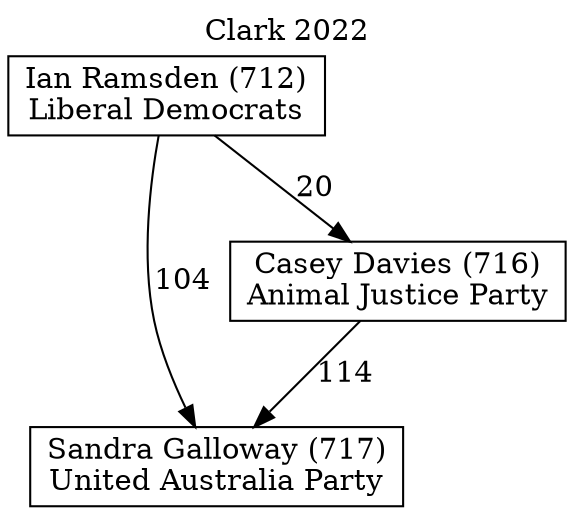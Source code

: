 // House preference flow
digraph "Sandra Galloway (717)_Clark_2022" {
	graph [label="Clark 2022" labelloc=t mclimit=10]
	node [shape=box]
	"Sandra Galloway (717)" [label="Sandra Galloway (717)
United Australia Party"]
	"Casey Davies (716)" [label="Casey Davies (716)
Animal Justice Party"]
	"Ian Ramsden (712)" [label="Ian Ramsden (712)
Liberal Democrats"]
	"Casey Davies (716)" -> "Sandra Galloway (717)" [label=114]
	"Ian Ramsden (712)" -> "Casey Davies (716)" [label=20]
	"Ian Ramsden (712)" -> "Sandra Galloway (717)" [label=104]
}
